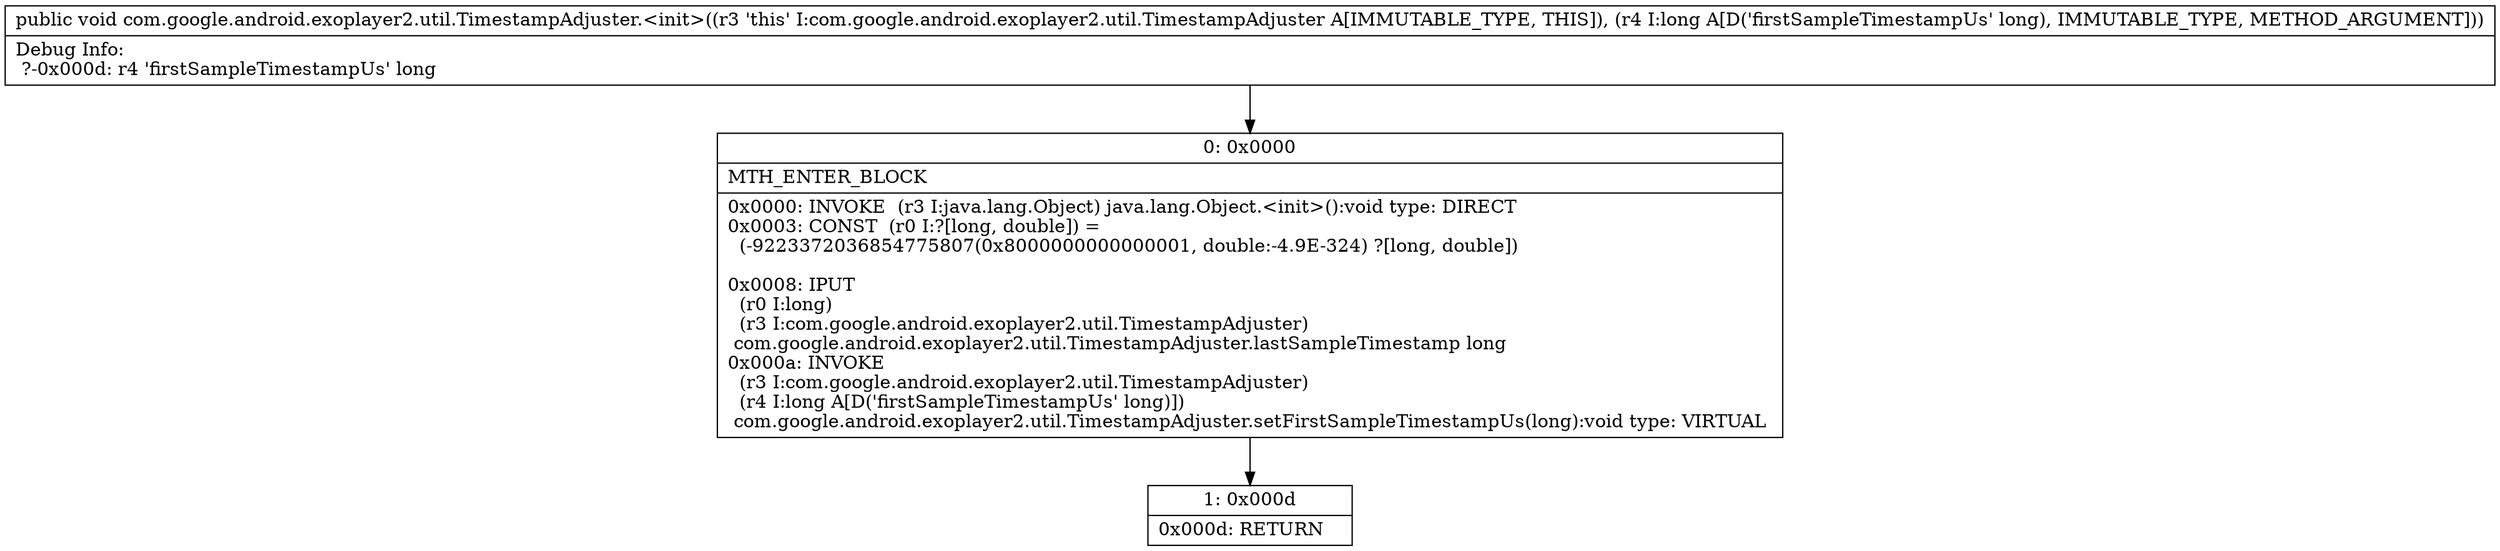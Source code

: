 digraph "CFG forcom.google.android.exoplayer2.util.TimestampAdjuster.\<init\>(J)V" {
Node_0 [shape=record,label="{0\:\ 0x0000|MTH_ENTER_BLOCK\l|0x0000: INVOKE  (r3 I:java.lang.Object) java.lang.Object.\<init\>():void type: DIRECT \l0x0003: CONST  (r0 I:?[long, double]) = \l  (\-9223372036854775807(0x8000000000000001, double:\-4.9E\-324) ?[long, double])\l \l0x0008: IPUT  \l  (r0 I:long)\l  (r3 I:com.google.android.exoplayer2.util.TimestampAdjuster)\l com.google.android.exoplayer2.util.TimestampAdjuster.lastSampleTimestamp long \l0x000a: INVOKE  \l  (r3 I:com.google.android.exoplayer2.util.TimestampAdjuster)\l  (r4 I:long A[D('firstSampleTimestampUs' long)])\l com.google.android.exoplayer2.util.TimestampAdjuster.setFirstSampleTimestampUs(long):void type: VIRTUAL \l}"];
Node_1 [shape=record,label="{1\:\ 0x000d|0x000d: RETURN   \l}"];
MethodNode[shape=record,label="{public void com.google.android.exoplayer2.util.TimestampAdjuster.\<init\>((r3 'this' I:com.google.android.exoplayer2.util.TimestampAdjuster A[IMMUTABLE_TYPE, THIS]), (r4 I:long A[D('firstSampleTimestampUs' long), IMMUTABLE_TYPE, METHOD_ARGUMENT]))  | Debug Info:\l  ?\-0x000d: r4 'firstSampleTimestampUs' long\l}"];
MethodNode -> Node_0;
Node_0 -> Node_1;
}


